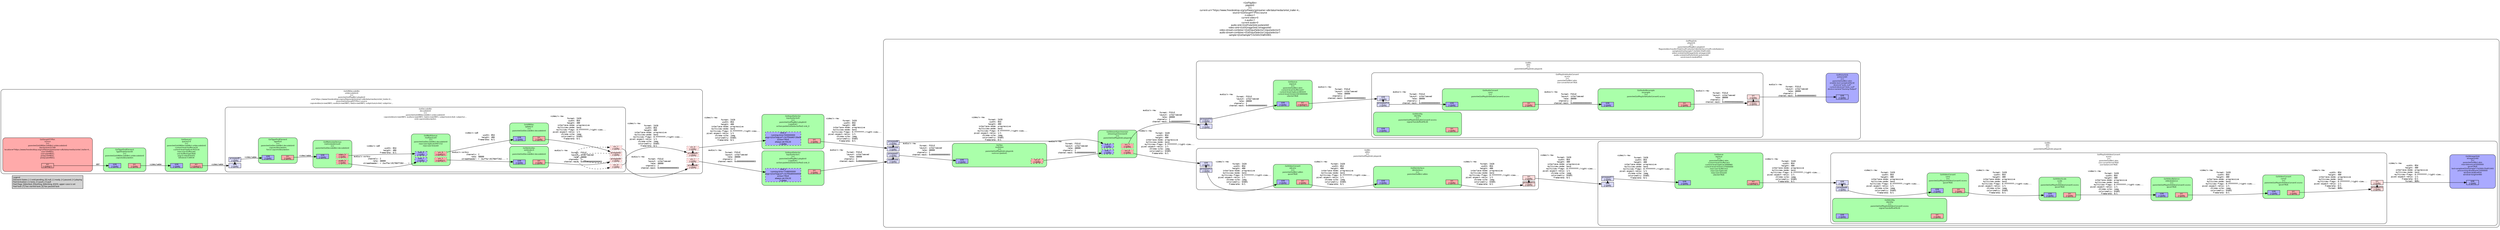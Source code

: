 digraph pipeline {
  rankdir=LR;
  fontname="sans";
  fontsize="10";
  labelloc=t;
  nodesep=.1;
  ranksep=.2;
  label="<GstPlayBin>\nplaybin0\n[>]\ncurrent-uri=\"https://www.freedesktop.org/software/gstreamer-sdk/data/media/sintel_trailer-4…\nsource=(GstSoupHTTPSrc) source\nn-video=1\ncurrent-video=0\nn-audio=1\ncurrent-audio=0\naudio-sink=(GstPulseSink) pulsesink0\nvideo-sink=(GstXImageSink) ximagesink0\nvideo-stream-combiner=(GstInputSelector) inputselector0\naudio-stream-combiner=(GstInputSelector) inputselector1\nsample=((GstSample*) 0x560c5fa85080)";
  node [style="filled,rounded", shape=box, fontsize="9", fontname="sans", margin="0.0,0.0"];
  edge [labelfontsize="6", fontsize="9", fontname="monospace"];
  
  legend [
    pos="0,0!",
    margin="0.05,0.05",
    style="filled",
    label="Legend\lElement-States: [~] void-pending, [0] null, [-] ready, [=] paused, [>] playing\lPad-Activation: [-] none, [>] push, [<] pull\lPad-Flags: [b]locked, [f]lushing, [b]locking, [E]OS; upper-case is set\lPad-Task: [T] has started task, [t] has paused task\l",
  ];
  subgraph cluster_inputselector1_0x7f56d81ee780 {
    fontname="Bitstream Vera Sans";
    fontsize="8";
    style="filled,rounded";
    color=black;
    label="GstInputSelector\ninputselector1\n[>]\nparent=(GstPlayBin) playbin0\nn-pads=1\nactive-pad=(GstSelectorPad) sink_0";
    subgraph cluster_inputselector1_0x7f56d81ee780_sink {
      label="";
      style="invis";
      inputselector1_0x7f56d81ee780_sink_0_0x7f56d0032380 [color=black, fillcolor="#aaaaff", label="sink_0\nrunning-time=1548000000\ntags=((GstTagList*) 0x7f56d0004450)\nactive=TRUE\nalways-ok=FALSE\n[>][bfb]", height="0.2", style="filled,dashed"];
    }

    subgraph cluster_inputselector1_0x7f56d81ee780_src {
      label="";
      style="invis";
      inputselector1_0x7f56d81ee780_src_0x7f56d81a7c60 [color=black, fillcolor="#ffaaaa", label="src\n[>][bfb]", height="0.2", style="filled,solid"];
    }

    inputselector1_0x7f56d81ee780_sink_0_0x7f56d0032380 -> inputselector1_0x7f56d81ee780_src_0x7f56d81a7c60 [style="invis"];
    fillcolor="#aaffaa";
  }

  inputselector1_0x7f56d81ee780_src_0x7f56d81a7c60 -> playsink_0x560c5fa94050_audio_sink_0x7f56ec3a1a10 [label="audio/x-raw\l              format: F32LE\l              layout: interleaved\l                rate: 48000\l            channels: 2\l        channel-mask: 0x0000000000000003\l"]
  subgraph cluster_inputselector0_0x7f56d81ee620 {
    fontname="Bitstream Vera Sans";
    fontsize="8";
    style="filled,rounded";
    color=black;
    label="GstInputSelector\ninputselector0\n[>]\nparent=(GstPlayBin) playbin0\nn-pads=1\nactive-pad=(GstSelectorPad) sink_0";
    subgraph cluster_inputselector0_0x7f56d81ee620_sink {
      label="";
      style="invis";
      inputselector0_0x7f56d81ee620_sink_0_0x7f56d0032080 [color=black, fillcolor="#aaaaff", label="sink_0\nrunning-time=500000000\ntags=((GstTagList*) 0x7f56d40128a0)\nactive=TRUE\nalways-ok=FALSE\n[>][bfb]", height="0.2", style="filled,dashed"];
    }

    subgraph cluster_inputselector0_0x7f56d81ee620_src {
      label="";
      style="invis";
      inputselector0_0x7f56d81ee620_src_0x7f56d81a7a10 [color=black, fillcolor="#ffaaaa", label="src\n[>][bfb]", height="0.2", style="filled,solid"];
    }

    inputselector0_0x7f56d81ee620_sink_0_0x7f56d0032080 -> inputselector0_0x7f56d81ee620_src_0x7f56d81a7a10 [style="invis"];
    fillcolor="#aaffaa";
  }

  inputselector0_0x7f56d81ee620_src_0x7f56d81a7a10 -> playsink_0x560c5fa94050_video_sink_0x7f56ec3a1c90 [label="video/x-raw\l              format: I420\l               width: 854\l              height: 480\l      interlace-mode: progressive\l      multiview-mode: mono\l     multiview-flags: 0:ffffffff:/right-view...\l  pixel-aspect-ratio: 1/1\l         chroma-site: jpeg\l         colorimetry: bt601\l           framerate: 0/1\l"]
  subgraph cluster_uridecodebin0_0x560c5fa9a0b0 {
    fontname="Bitstream Vera Sans";
    fontsize="8";
    style="filled,rounded";
    color=black;
    label="GstURIDecodeBin\nuridecodebin0\n[>]\nparent=(GstPlayBin) playbin0\nuri=\"https://www.freedesktop.org/software/gstreamer-sdk/data/media/sintel_trailer-4…\nsource=(GstSoupHTTPSrc) source\ncaps=video/x-raw(ANY); audio/x-raw(ANY); text/x-raw(ANY); subpicture/x-dvd; subpictur…";
    subgraph cluster_uridecodebin0_0x560c5fa9a0b0_src {
      label="";
      style="invis";
      _proxypad5_0x560c5fa9bd60 [color=black, fillcolor="#ffdddd", label="proxypad5\n[>][bfb]", height="0.2", style="filled,dotted"];
    _proxypad5_0x560c5fa9bd60 -> uridecodebin0_0x560c5fa9a0b0_src_0_0x7f56ec3a1510 [style=dashed, minlen=0]
      uridecodebin0_0x560c5fa9a0b0_src_0_0x7f56ec3a1510 [color=black, fillcolor="#ffdddd", label="src_0\n[>][bfb]", height="0.2", style="filled,dotted"];
      _proxypad6_0x7f56d002a0b0 [color=black, fillcolor="#ffdddd", label="proxypad6\n[>][bfb]", height="0.2", style="filled,dotted"];
    _proxypad6_0x7f56d002a0b0 -> uridecodebin0_0x560c5fa9a0b0_src_1_0x7f56ec3a1790 [style=dashed, minlen=0]
      uridecodebin0_0x560c5fa9a0b0_src_1_0x7f56ec3a1790 [color=black, fillcolor="#ffdddd", label="src_1\n[>][bfb]", height="0.2", style="filled,dotted"];
    }

    fillcolor="#ffffff";
    subgraph cluster_queue2_0_0x7f56ec3a4040 {
      fontname="Bitstream Vera Sans";
      fontsize="8";
      style="filled,rounded";
      color=black;
      label="GstQueue2\nqueue2-0\n[>]\nparent=(GstURIDecodeBin) uridecodebin0\ncurrent-level-buffers=24\ncurrent-level-bytes=393216\nmax-size-buffers=0\nuse-buffering=TRUE\navg-in-rate=50201\nbitrate=1538934";
      subgraph cluster_queue2_0_0x7f56ec3a4040_sink {
        label="";
        style="invis";
        queue2_0_0x7f56ec3a4040_sink_0x560c5fac0f70 [color=black, fillcolor="#aaaaff", label="sink\n[>][bfb]", height="0.2", style="filled,solid"];
      }

      subgraph cluster_queue2_0_0x7f56ec3a4040_src {
        label="";
        style="invis";
        queue2_0_0x7f56ec3a4040_src_0x560c5fac11c0 [color=black, fillcolor="#ffaaaa", label="src\n[>][bfb][T]", height="0.2", style="filled,solid"];
      }

      queue2_0_0x7f56ec3a4040_sink_0x560c5fac0f70 -> queue2_0_0x7f56ec3a4040_src_0x560c5fac11c0 [style="invis"];
      fillcolor="#aaffaa";
    }

    queue2_0_0x7f56ec3a4040_src_0x560c5fac11c0 -> decodebin0_0x7f56ec39a020_sink_0x7f56ec3a0110 [label="video/webm\l"]
    subgraph cluster_decodebin0_0x7f56ec39a020 {
      fontname="Bitstream Vera Sans";
      fontsize="8";
      style="filled,rounded";
      color=black;
      label="GstDecodeBin\ndecodebin0\n[>]\nparent=(GstURIDecodeBin) uridecodebin0\ncaps=video/x-raw(ANY); audio/x-raw(ANY); text/x-raw(ANY); subpicture/x-dvd; subpictur…\nsink-caps=video/webm";
      subgraph cluster_decodebin0_0x7f56ec39a020_sink {
        label="";
        style="invis";
        _proxypad0_0x560c5fa9aa60 [color=black, fillcolor="#ddddff", label="proxypad0\n[>][bfb]", height="0.2", style="filled,solid"];
      decodebin0_0x7f56ec39a020_sink_0x7f56ec3a0110 -> _proxypad0_0x560c5fa9aa60 [style=dashed, minlen=0]
        decodebin0_0x7f56ec39a020_sink_0x7f56ec3a0110 [color=black, fillcolor="#ddddff", label="sink\n[>][bfb]", height="0.2", style="filled,solid"];
      }

      subgraph cluster_decodebin0_0x7f56ec39a020_src {
        label="";
        style="invis";
        _proxypad2_0x560c5fa9b640 [color=black, fillcolor="#ffdddd", label="proxypad2\n[>][bfb]", height="0.2", style="filled,dotted"];
      _proxypad2_0x560c5fa9b640 -> decodebin0_0x7f56ec39a020_src_0_0x7f56d800e340 [style=dashed, minlen=0]
        decodebin0_0x7f56ec39a020_src_0_0x7f56d800e340 [color=black, fillcolor="#ffdddd", label="src_0\n[>][bfb]", height="0.2", style="filled,dotted"];
        _proxypad4_0x560c5fa9bb00 [color=black, fillcolor="#ffdddd", label="proxypad4\n[>][bfb]", height="0.2", style="filled,dotted"];
      _proxypad4_0x560c5fa9bb00 -> decodebin0_0x7f56ec39a020_src_1_0x7f56d800e5e0 [style=dashed, minlen=0]
        decodebin0_0x7f56ec39a020_src_1_0x7f56d800e5e0 [color=black, fillcolor="#ffdddd", label="src_1\n[>][bfb]", height="0.2", style="filled,dotted"];
      }

      decodebin0_0x7f56ec39a020_sink_0x7f56ec3a0110 -> decodebin0_0x7f56ec39a020_src_0_0x7f56d800e340 [style="invis"];
      fillcolor="#ffffff";
      subgraph cluster_vorbisdec0_0x7f56d82188f0 {
        fontname="Bitstream Vera Sans";
        fontsize="8";
        style="filled,rounded";
        color=black;
        label="GstVorbisDec\nvorbisdec0\n[>]\nparent=(GstDecodeBin) decodebin0";
        subgraph cluster_vorbisdec0_0x7f56d82188f0_sink {
          label="";
          style="invis";
          vorbisdec0_0x7f56d82188f0_sink_0x7f56d81a6790 [color=black, fillcolor="#aaaaff", label="sink\n[>][bfb]", height="0.2", style="filled,solid"];
        }

        subgraph cluster_vorbisdec0_0x7f56d82188f0_src {
          label="";
          style="invis";
          vorbisdec0_0x7f56d82188f0_src_0x7f56d81a70d0 [color=black, fillcolor="#ffaaaa", label="src\n[>][bfb]", height="0.2", style="filled,solid"];
        }

        vorbisdec0_0x7f56d82188f0_sink_0x7f56d81a6790 -> vorbisdec0_0x7f56d82188f0_src_0x7f56d81a70d0 [style="invis"];
        fillcolor="#aaffaa";
      }

      vorbisdec0_0x7f56d82188f0_src_0x7f56d81a70d0 -> _proxypad4_0x560c5fa9bb00 [label="audio/x-raw\l              format: F32LE\l              layout: interleaved\l                rate: 48000\l            channels: 2\l        channel-mask: 0x0000000000000003\l"]
      subgraph cluster_vp8dec0_0x7f56d81fe120 {
        fontname="Bitstream Vera Sans";
        fontsize="8";
        style="filled,rounded";
        color=black;
        label="GstVP8Dec\nvp8dec0\n[>]\nparent=(GstDecodeBin) decodebin0";
        subgraph cluster_vp8dec0_0x7f56d81fe120_sink {
          label="";
          style="invis";
          vp8dec0_0x7f56d81fe120_sink_0x7f56d81a62f0 [color=black, fillcolor="#aaaaff", label="sink\n[>][bfb]", height="0.2", style="filled,solid"];
        }

        subgraph cluster_vp8dec0_0x7f56d81fe120_src {
          label="";
          style="invis";
          vp8dec0_0x7f56d81fe120_src_0x7f56d81a60a0 [color=black, fillcolor="#ffaaaa", label="src\n[>][bfb]", height="0.2", style="filled,solid"];
        }

        vp8dec0_0x7f56d81fe120_sink_0x7f56d81a62f0 -> vp8dec0_0x7f56d81fe120_src_0x7f56d81a60a0 [style="invis"];
        fillcolor="#aaffaa";
      }

      vp8dec0_0x7f56d81fe120_src_0x7f56d81a60a0 -> _proxypad2_0x560c5fa9b640 [label="video/x-raw\l              format: I420\l               width: 854\l              height: 480\l      interlace-mode: progressive\l      multiview-mode: mono\l     multiview-flags: 0:ffffffff:/right-view...\l  pixel-aspect-ratio: 1/1\l         chroma-site: jpeg\l         colorimetry: bt601\l           framerate: 0/1\l"]
      subgraph cluster_multiqueue0_0x7f56d819e040 {
        fontname="Bitstream Vera Sans";
        fontsize="8";
        style="filled,rounded";
        color=black;
        label="GstMultiQueue\nmultiqueue0\n[>]\nparent=(GstDecodeBin) decodebin0\nmax-size-bytes=2097152\nmax-size-time=0";
        subgraph cluster_multiqueue0_0x7f56d819e040_sink {
          label="";
          style="invis";
          multiqueue0_0x7f56d819e040_sink_0_0x560c5fac18b0 [color=black, fillcolor="#aaaaff", label="sink_0\n[>][bfb]", height="0.2", style="filled,dashed"];
          multiqueue0_0x7f56d819e040_sink_1_0x560c5fac1d50 [color=black, fillcolor="#aaaaff", label="sink_1\n[>][bfb]", height="0.2", style="filled,dashed"];
        }

        subgraph cluster_multiqueue0_0x7f56d819e040_src {
          label="";
          style="invis";
          multiqueue0_0x7f56d819e040_src_0_0x560c5fac1b00 [color=black, fillcolor="#ffaaaa", label="src_0\n[>][bfb][T]", height="0.2", style="filled,dotted"];
          multiqueue0_0x7f56d819e040_src_1_0x7f56d81a6540 [color=black, fillcolor="#ffaaaa", label="src_1\n[>][bfb][T]", height="0.2", style="filled,dotted"];
        }

        multiqueue0_0x7f56d819e040_sink_0_0x560c5fac18b0 -> multiqueue0_0x7f56d819e040_src_0_0x560c5fac1b00 [style="invis"];
        fillcolor="#aaffaa";
      }

      multiqueue0_0x7f56d819e040_src_0_0x560c5fac1b00 -> vp8dec0_0x7f56d81fe120_sink_0x7f56d81a62f0 [label="video/x-vp8\l               width: 854\l              height: 480\l           framerate: 0/1\l"]
      multiqueue0_0x7f56d819e040_src_1_0x7f56d81a6540 -> vorbisdec0_0x7f56d82188f0_sink_0x7f56d81a6790 [label="audio/x-vorbis\l            channels: 2\l                rate: 48000\l        streamheader: < (buffer)01766f7262... >\l"]
      subgraph cluster_matroskademux0_0x7f56d8198000 {
        fontname="Bitstream Vera Sans";
        fontsize="8";
        style="filled,rounded";
        color=black;
        label="GstMatroskaDemux\nmatroskademux0\n[>]\nparent=(GstDecodeBin) decodebin0";
        subgraph cluster_matroskademux0_0x7f56d8198000_sink {
          label="";
          style="invis";
          matroskademux0_0x7f56d8198000_sink_0x560c5fac1410 [color=black, fillcolor="#aaaaff", label="sink\n[>][bfb]", height="0.2", style="filled,solid"];
        }

        subgraph cluster_matroskademux0_0x7f56d8198000_src {
          label="";
          style="invis";
          matroskademux0_0x7f56d8198000_video_0_0x560c5fac1660 [color=black, fillcolor="#ffaaaa", label="video_0\n[>][bfb]", height="0.2", style="filled,dotted"];
          matroskademux0_0x7f56d8198000_audio_0_0x7f56d81a6e80 [color=black, fillcolor="#ffaaaa", label="audio_0\n[>][bfb]", height="0.2", style="filled,dotted"];
        }

        matroskademux0_0x7f56d8198000_sink_0x560c5fac1410 -> matroskademux0_0x7f56d8198000_video_0_0x560c5fac1660 [style="invis"];
        fillcolor="#aaffaa";
      }

      matroskademux0_0x7f56d8198000_video_0_0x560c5fac1660 -> multiqueue0_0x7f56d819e040_sink_0_0x560c5fac18b0 [label="video/x-vp8\l               width: 854\l              height: 480\l           framerate: 0/1\l"]
      matroskademux0_0x7f56d8198000_audio_0_0x7f56d81a6e80 -> multiqueue0_0x7f56d819e040_sink_1_0x560c5fac1d50 [label="audio/x-vorbis\l            channels: 2\l                rate: 48000\l        streamheader: < (buffer)01766f7262... >\l"]
      subgraph cluster_typefind_0x560c5fac67d0 {
        fontname="Bitstream Vera Sans";
        fontsize="8";
        style="filled,rounded";
        color=black;
        label="GstTypeFindElement\ntypefind\n[>]\nparent=(GstDecodeBin) decodebin0\ncaps=video/webm\nforce-caps=video/webm";
        subgraph cluster_typefind_0x560c5fac67d0_sink {
          label="";
          style="invis";
          typefind_0x560c5fac67d0_sink_0x560c5fac0ad0 [color=black, fillcolor="#aaaaff", label="sink\n[>][bfb]", height="0.2", style="filled,solid"];
        }

        subgraph cluster_typefind_0x560c5fac67d0_src {
          label="";
          style="invis";
          typefind_0x560c5fac67d0_src_0x560c5fac0d20 [color=black, fillcolor="#ffaaaa", label="src\n[>][bfb]", height="0.2", style="filled,solid"];
        }

        typefind_0x560c5fac67d0_sink_0x560c5fac0ad0 -> typefind_0x560c5fac67d0_src_0x560c5fac0d20 [style="invis"];
        fillcolor="#aaffaa";
      }

      _proxypad0_0x560c5fa9aa60 -> typefind_0x560c5fac67d0_sink_0x560c5fac0ad0 [label="video/webm\l"]
      typefind_0x560c5fac67d0_src_0x560c5fac0d20 -> matroskademux0_0x7f56d8198000_sink_0x560c5fac1410 [label="video/webm\l"]
    }

    decodebin0_0x7f56ec39a020_src_0_0x7f56d800e340 -> _proxypad5_0x560c5fa9bd60 [label="video/x-raw\l              format: I420\l               width: 854\l              height: 480\l      interlace-mode: progressive\l      multiview-mode: mono\l     multiview-flags: 0:ffffffff:/right-view...\l  pixel-aspect-ratio: 1/1\l         chroma-site: jpeg\l         colorimetry: bt601\l           framerate: 0/1\l"]
    decodebin0_0x7f56ec39a020_src_1_0x7f56d800e5e0 -> _proxypad6_0x7f56d002a0b0 [label="audio/x-raw\l              format: F32LE\l              layout: interleaved\l                rate: 48000\l            channels: 2\l        channel-mask: 0x0000000000000003\l"]
    subgraph cluster_typefindelement0_0x560c5fac6050 {
      fontname="Bitstream Vera Sans";
      fontsize="8";
      style="filled,rounded";
      color=black;
      label="GstTypeFindElement\ntypefindelement0\n[>]\nparent=(GstURIDecodeBin) uridecodebin0\ncaps=video/webm";
      subgraph cluster_typefindelement0_0x560c5fac6050_sink {
        label="";
        style="invis";
        typefindelement0_0x560c5fac6050_sink_0x560c5fac03e0 [color=black, fillcolor="#aaaaff", label="sink\n[>][bfb]", height="0.2", style="filled,solid"];
      }

      subgraph cluster_typefindelement0_0x560c5fac6050_src {
        label="";
        style="invis";
        typefindelement0_0x560c5fac6050_src_0x560c5fac0630 [color=black, fillcolor="#ffaaaa", label="src\n[>][bfb]", height="0.2", style="filled,solid"];
      }

      typefindelement0_0x560c5fac6050_sink_0x560c5fac03e0 -> typefindelement0_0x560c5fac6050_src_0x560c5fac0630 [style="invis"];
      fillcolor="#aaffaa";
    }

    typefindelement0_0x560c5fac6050_src_0x560c5fac0630 -> queue2_0_0x7f56ec3a4040_sink_0x560c5fac0f70 [label="video/webm\l"]
    subgraph cluster_source_0x560c5fabf4e0 {
      fontname="Bitstream Vera Sans";
      fontsize="8";
      style="filled,rounded";
      color=black;
      label="GstSoupHTTPSrc\nsource\n[>]\nparent=(GstURIDecodeBin) uridecodebin0\nblocksize=32768\nlocation=\"https://www.freedesktop.org/software/gstreamer-sdk/data/media/sintel_trailer-4…\nuser-id=NULL\nuser-pw=NULL\nproxy-id=NULL\nproxy-pw=NULL";
      subgraph cluster_source_0x560c5fabf4e0_src {
        label="";
        style="invis";
        source_0x560c5fabf4e0_src_0x560c5fac0190 [color=black, fillcolor="#ffaaaa", label="src\n[>][bfb][T]", height="0.2", style="filled,solid"];
      }

      fillcolor="#ffaaaa";
    }

    source_0x560c5fabf4e0_src_0x560c5fac0190 -> typefindelement0_0x560c5fac6050_sink_0x560c5fac03e0 [label="ANY"]
  }

  uridecodebin0_0x560c5fa9a0b0_src_0_0x7f56ec3a1510 -> inputselector0_0x7f56d81ee620_sink_0_0x7f56d0032080 [label="video/x-raw\l              format: I420\l               width: 854\l              height: 480\l      interlace-mode: progressive\l      multiview-mode: mono\l     multiview-flags: 0:ffffffff:/right-view...\l  pixel-aspect-ratio: 1/1\l         chroma-site: jpeg\l         colorimetry: bt601\l           framerate: 0/1\l"]
  uridecodebin0_0x560c5fa9a0b0_src_1_0x7f56ec3a1790 -> inputselector1_0x7f56d81ee780_sink_0_0x7f56d0032380 [label="audio/x-raw\l              format: F32LE\l              layout: interleaved\l                rate: 48000\l            channels: 2\l        channel-mask: 0x0000000000000003\l"]
  subgraph cluster_playsink_0x560c5fa94050 {
    fontname="Bitstream Vera Sans";
    fontsize="8";
    style="filled,rounded";
    color=black;
    label="GstPlaySink\nplaysink\n[>]\nparent=(GstPlayBin) playbin0\nflags=video+audio+text+soft-volume+deinterlace+soft-colorbalance\nsample=((GstSample*) 0x560c5fa85160)\nvideo-sink=(GstXImageSink) ximagesink0\naudio-sink=(GstPulseSink) pulsesink0\nsend-event-mode=first";
    subgraph cluster_playsink_0x560c5fa94050_sink {
      label="";
      style="invis";
      _proxypad7_0x7f56d002a310 [color=black, fillcolor="#ddddff", label="proxypad7\n[>][bfb]", height="0.2", style="filled,solid"];
    playsink_0x560c5fa94050_audio_sink_0x7f56ec3a1a10 -> _proxypad7_0x7f56d002a310 [style=dashed, minlen=0]
      playsink_0x560c5fa94050_audio_sink_0x7f56ec3a1a10 [color=black, fillcolor="#ddddff", label="audio_sink\n[>][bfb]", height="0.2", style="filled,solid"];
      _proxypad8_0x7f56d002a570 [color=black, fillcolor="#ddddff", label="proxypad8\n[>][bfb]", height="0.2", style="filled,solid"];
    playsink_0x560c5fa94050_video_sink_0x7f56ec3a1c90 -> _proxypad8_0x7f56d002a570 [style=dashed, minlen=0]
      playsink_0x560c5fa94050_video_sink_0x7f56ec3a1c90 [color=black, fillcolor="#ddddff", label="video_sink\n[>][bfb]", height="0.2", style="filled,solid"];
    }

    fillcolor="#ffffff";
    subgraph cluster_abin_0x7f56d40183f0 {
      fontname="Bitstream Vera Sans";
      fontsize="8";
      style="filled,rounded";
      color=black;
      label="GstBin\nabin\n[>]\nparent=(GstPlaySink) playsink";
      subgraph cluster_abin_0x7f56d40183f0_sink {
        label="";
        style="invis";
        _proxypad16_0x7f56d002bd30 [color=black, fillcolor="#ddddff", label="proxypad16\n[>][bfb]", height="0.2", style="filled,solid"];
      abin_0x7f56d40183f0_sink_0x7f56d401f260 -> _proxypad16_0x7f56d002bd30 [style=dashed, minlen=0]
        abin_0x7f56d40183f0_sink_0x7f56d401f260 [color=black, fillcolor="#ddddff", label="sink\n[>][bfb]", height="0.2", style="filled,solid"];
      }

      fillcolor="#ffffff";
      subgraph cluster_aconv_0x7f56d81d0bb0 {
        fontname="Bitstream Vera Sans";
        fontsize="8";
        style="filled,rounded";
        color=black;
        label="GstPlaySinkAudioConvert\naconv\n[>]\nparent=(GstBin) abin\nuse-converters=TRUE";
        subgraph cluster_aconv_0x7f56d81d0bb0_sink {
          label="";
          style="invis";
          _proxypad14_0x7f56d002b870 [color=black, fillcolor="#ddddff", label="proxypad14\n[>][bfb]", height="0.2", style="filled,solid"];
        aconv_0x7f56d81d0bb0_sink_0x7f56d401ed60 -> _proxypad14_0x7f56d002b870 [style=dashed, minlen=0]
          aconv_0x7f56d81d0bb0_sink_0x7f56d401ed60 [color=black, fillcolor="#ddddff", label="sink\n[>][bfb]", height="0.2", style="filled,solid"];
        }

        subgraph cluster_aconv_0x7f56d81d0bb0_src {
          label="";
          style="invis";
          _proxypad15_0x7f56d002bad0 [color=black, fillcolor="#ffdddd", label="proxypad15\n[>][bfb]", height="0.2", style="filled,solid"];
        _proxypad15_0x7f56d002bad0 -> aconv_0x7f56d81d0bb0_src_0x7f56d401efe0 [style=dashed, minlen=0]
          aconv_0x7f56d81d0bb0_src_0x7f56d401efe0 [color=black, fillcolor="#ffdddd", label="src\n[>][bfb]", height="0.2", style="filled,solid"];
        }

        aconv_0x7f56d81d0bb0_sink_0x7f56d401ed60 -> aconv_0x7f56d81d0bb0_src_0x7f56d401efe0 [style="invis"];
        fillcolor="#ffffff";
        subgraph cluster_resample_0x7f56d408d4b0 {
          fontname="Bitstream Vera Sans";
          fontsize="8";
          style="filled,rounded";
          color=black;
          label="GstAudioResample\nresample\n[>]\nparent=(GstPlaySinkAudioConvert) aconv";
          subgraph cluster_resample_0x7f56d408d4b0_sink {
            label="";
            style="invis";
            resample_0x7f56d408d4b0_sink_0x7f56d408e1e0 [color=black, fillcolor="#aaaaff", label="sink\n[>][bfb]", height="0.2", style="filled,solid"];
          }

          subgraph cluster_resample_0x7f56d408d4b0_src {
            label="";
            style="invis";
            resample_0x7f56d408d4b0_src_0x7f56d408e430 [color=black, fillcolor="#ffaaaa", label="src\n[>][bfb]", height="0.2", style="filled,solid"];
          }

          resample_0x7f56d408d4b0_sink_0x7f56d408e1e0 -> resample_0x7f56d408d4b0_src_0x7f56d408e430 [style="invis"];
          fillcolor="#aaffaa";
        }

        resample_0x7f56d408d4b0_src_0x7f56d408e430 -> _proxypad15_0x7f56d002bad0 [label="audio/x-raw\l              format: F32LE\l              layout: interleaved\l                rate: 48000\l            channels: 2\l        channel-mask: 0x0000000000000003\l"]
        subgraph cluster_conv_0x7f56d408a8e0 {
          fontname="Bitstream Vera Sans";
          fontsize="8";
          style="filled,rounded";
          color=black;
          label="GstAudioConvert\nconv\n[>]\nparent=(GstPlaySinkAudioConvert) aconv";
          subgraph cluster_conv_0x7f56d408a8e0_sink {
            label="";
            style="invis";
            conv_0x7f56d408a8e0_sink_0x7f56d4059b20 [color=black, fillcolor="#aaaaff", label="sink\n[>][bfb]", height="0.2", style="filled,solid"];
          }

          subgraph cluster_conv_0x7f56d408a8e0_src {
            label="";
            style="invis";
            conv_0x7f56d408a8e0_src_0x7f56d4059d70 [color=black, fillcolor="#ffaaaa", label="src\n[>][bfb]", height="0.2", style="filled,solid"];
          }

          conv_0x7f56d408a8e0_sink_0x7f56d4059b20 -> conv_0x7f56d408a8e0_src_0x7f56d4059d70 [style="invis"];
          fillcolor="#aaffaa";
        }

        _proxypad14_0x7f56d002b870 -> conv_0x7f56d408a8e0_sink_0x7f56d4059b20 [label="audio/x-raw\l              format: F32LE\l              layout: interleaved\l                rate: 48000\l            channels: 2\l        channel-mask: 0x0000000000000003\l"]
        conv_0x7f56d408a8e0_src_0x7f56d4059d70 -> resample_0x7f56d408d4b0_sink_0x7f56d408e1e0 [label="audio/x-raw\l              format: F32LE\l              layout: interleaved\l                rate: 48000\l            channels: 2\l        channel-mask: 0x0000000000000003\l"]
        subgraph cluster_identity_0x7f56d4020520 {
          fontname="Bitstream Vera Sans";
          fontsize="8";
          style="filled,rounded";
          color=black;
          label="GstIdentity\nidentity\n[>]\nparent=(GstPlaySinkAudioConvert) aconv\nsignal-handoffs=FALSE";
          subgraph cluster_identity_0x7f56d4020520_sink {
            label="";
            style="invis";
            identity_0x7f56d4020520_sink_0x7f56d40591e0 [color=black, fillcolor="#aaaaff", label="sink\n[>][bfb]", height="0.2", style="filled,solid"];
          }

          subgraph cluster_identity_0x7f56d4020520_src {
            label="";
            style="invis";
            identity_0x7f56d4020520_src_0x7f56d4059430 [color=black, fillcolor="#ffaaaa", label="src\n[>][bfb]", height="0.2", style="filled,solid"];
          }

          identity_0x7f56d4020520_sink_0x7f56d40591e0 -> identity_0x7f56d4020520_src_0x7f56d4059430 [style="invis"];
          fillcolor="#aaffaa";
        }

      }

      aconv_0x7f56d81d0bb0_src_0x7f56d401efe0 -> pulsesink0_0x7f56d820d490_sink_0x7f56d81a69e0 [label="audio/x-raw\l              format: F32LE\l              layout: interleaved\l                rate: 48000\l            channels: 2\l        channel-mask: 0x0000000000000003\l"]
      subgraph cluster_aqueue_0x7f56d0032f40 {
        fontname="Bitstream Vera Sans";
        fontsize="8";
        style="filled,rounded";
        color=black;
        label="GstQueue\naqueue\n[>]\nparent=(GstBin) abin\ncurrent-level-buffers=47\ncurrent-level-bytes=385024\ncurrent-level-time=1003000000\nsilent=TRUE";
        subgraph cluster_aqueue_0x7f56d0032f40_sink {
          label="";
          style="invis";
          aqueue_0x7f56d0032f40_sink_0x7f56d4058d40 [color=black, fillcolor="#aaaaff", label="sink\n[>][bfb]", height="0.2", style="filled,solid"];
        }

        subgraph cluster_aqueue_0x7f56d0032f40_src {
          label="";
          style="invis";
          aqueue_0x7f56d0032f40_src_0x7f56d4058f90 [color=black, fillcolor="#ffaaaa", label="src\n[>][bfb][T]", height="0.2", style="filled,solid"];
        }

        aqueue_0x7f56d0032f40_sink_0x7f56d4058d40 -> aqueue_0x7f56d0032f40_src_0x7f56d4058f90 [style="invis"];
        fillcolor="#aaffaa";
      }

      _proxypad16_0x7f56d002bd30 -> aqueue_0x7f56d0032f40_sink_0x7f56d4058d40 [label="audio/x-raw\l              format: F32LE\l              layout: interleaved\l                rate: 48000\l            channels: 2\l        channel-mask: 0x0000000000000003\l"]
      aqueue_0x7f56d0032f40_src_0x7f56d4058f90 -> aconv_0x7f56d81d0bb0_sink_0x7f56d401ed60 [label="audio/x-raw\l              format: F32LE\l              layout: interleaved\l                rate: 48000\l            channels: 2\l        channel-mask: 0x0000000000000003\l"]
      subgraph cluster_pulsesink0_0x7f56d820d490 {
        fontname="Bitstream Vera Sans";
        fontsize="8";
        style="filled,rounded";
        color=black;
        label="GstPulseSink\npulsesink0\n[>]\nparent=(GstBin) abin\nenable-last-sample=FALSE\ndevice=\"auto_null\"\ncurrent-device=\"auto_null\"\ndevice-name=\"Dummy Output\"";
        subgraph cluster_pulsesink0_0x7f56d820d490_sink {
          label="";
          style="invis";
          pulsesink0_0x7f56d820d490_sink_0x7f56d81a69e0 [color=black, fillcolor="#aaaaff", label="sink\n[>][bfb]", height="0.2", style="filled,solid"];
        }

        fillcolor="#aaaaff";
      }

    }

    subgraph cluster_vbin_0x7f56d40180b0 {
      fontname="Bitstream Vera Sans";
      fontsize="8";
      style="filled,rounded";
      color=black;
      label="GstBin\nvbin\n[>]\nparent=(GstPlaySink) playsink";
      subgraph cluster_vbin_0x7f56d40180b0_sink {
        label="";
        style="invis";
        _proxypad11_0x7f56d002ac90 [color=black, fillcolor="#ddddff", label="proxypad11\n[>][bfb]", height="0.2", style="filled,solid"];
      vbin_0x7f56d40180b0_sink_0x7f56d401e5e0 -> _proxypad11_0x7f56d002ac90 [style=dashed, minlen=0]
        vbin_0x7f56d40180b0_sink_0x7f56d401e5e0 [color=black, fillcolor="#ddddff", label="sink\n[>][bfb]", height="0.2", style="filled,solid"];
      }

      fillcolor="#ffffff";
      subgraph cluster_vconv_0x7f56d81d09b0 {
        fontname="Bitstream Vera Sans";
        fontsize="8";
        style="filled,rounded";
        color=black;
        label="GstPlaySinkVideoConvert\nvconv\n[>]\nparent=(GstBin) vbin\nuse-converters=TRUE\nuse-balance=TRUE";
        subgraph cluster_vconv_0x7f56d81d09b0_sink {
          label="";
          style="invis";
          _proxypad9_0x7f56d002a7d0 [color=black, fillcolor="#ddddff", label="proxypad9\n[>][bfb]", height="0.2", style="filled,solid"];
        vconv_0x7f56d81d09b0_sink_0x7f56d401e0e0 -> _proxypad9_0x7f56d002a7d0 [style=dashed, minlen=0]
          vconv_0x7f56d81d09b0_sink_0x7f56d401e0e0 [color=black, fillcolor="#ddddff", label="sink\n[>][bfb]", height="0.2", style="filled,solid"];
        }

        subgraph cluster_vconv_0x7f56d81d09b0_src {
          label="";
          style="invis";
          _proxypad10_0x7f56d002aa30 [color=black, fillcolor="#ffdddd", label="proxypad10\n[>][bfb]", height="0.2", style="filled,solid"];
        _proxypad10_0x7f56d002aa30 -> vconv_0x7f56d81d09b0_src_0x7f56d401e360 [style=dashed, minlen=0]
          vconv_0x7f56d81d09b0_src_0x7f56d401e360 [color=black, fillcolor="#ffdddd", label="src\n[>][bfb]", height="0.2", style="filled,solid"];
        }

        vconv_0x7f56d81d09b0_sink_0x7f56d401e0e0 -> vconv_0x7f56d81d09b0_src_0x7f56d401e360 [style="invis"];
        fillcolor="#ffffff";
        subgraph cluster_conv2_0x7f56d405d2a0 {
          fontname="Bitstream Vera Sans";
          fontsize="8";
          style="filled,rounded";
          color=black;
          label="GstVideoConvert\nconv2\n[>]\nparent=(GstPlaySinkVideoConvert) vconv\nqos=TRUE";
          subgraph cluster_conv2_0x7f56d405d2a0_sink {
            label="";
            style="invis";
            conv2_0x7f56d405d2a0_sink_0x7f56d002f530 [color=black, fillcolor="#aaaaff", label="sink\n[>][bfb]", height="0.2", style="filled,solid"];
          }

          subgraph cluster_conv2_0x7f56d405d2a0_src {
            label="";
            style="invis";
            conv2_0x7f56d405d2a0_src_0x7f56d002f2e0 [color=black, fillcolor="#ffaaaa", label="src\n[>][bfb]", height="0.2", style="filled,solid"];
          }

          conv2_0x7f56d405d2a0_sink_0x7f56d002f530 -> conv2_0x7f56d405d2a0_src_0x7f56d002f2e0 [style="invis"];
          fillcolor="#aaffaa";
        }

        conv2_0x7f56d405d2a0_src_0x7f56d002f2e0 -> _proxypad10_0x7f56d002aa30 [label="video/x-raw\l               width: 854\l              height: 480\l      interlace-mode: progressive\l      multiview-mode: mono\l     multiview-flags: 0:ffffffff:/right-view...\l  pixel-aspect-ratio: 1/1\l           framerate: 0/1\l              format: BGRx\l"]
        subgraph cluster_videobalance_0x7f56d4026350 {
          fontname="Bitstream Vera Sans";
          fontsize="8";
          style="filled,rounded";
          color=black;
          label="GstVideoBalance\nvideobalance\n[>]\nparent=(GstPlaySinkVideoConvert) vconv\nqos=TRUE";
          subgraph cluster_videobalance_0x7f56d4026350_sink {
            label="";
            style="invis";
            videobalance_0x7f56d4026350_sink_0x7f56d002ee40 [color=black, fillcolor="#aaaaff", label="sink\n[>][bfb]", height="0.2", style="filled,solid"];
          }

          subgraph cluster_videobalance_0x7f56d4026350_src {
            label="";
            style="invis";
            videobalance_0x7f56d4026350_src_0x7f56d002f090 [color=black, fillcolor="#ffaaaa", label="src\n[>][bfb]", height="0.2", style="filled,solid"];
          }

          videobalance_0x7f56d4026350_sink_0x7f56d002ee40 -> videobalance_0x7f56d4026350_src_0x7f56d002f090 [style="invis"];
          fillcolor="#aaffaa";
        }

        videobalance_0x7f56d4026350_src_0x7f56d002f090 -> conv2_0x7f56d405d2a0_sink_0x7f56d002f530 [label="video/x-raw\l              format: I420\l               width: 854\l              height: 480\l      interlace-mode: progressive\l      multiview-mode: mono\l     multiview-flags: 0:ffffffff:/right-view...\l  pixel-aspect-ratio: 1/1\l         chroma-site: jpeg\l         colorimetry: bt601\l           framerate: 0/1\l"]
        subgraph cluster_scale_0x7f56d40542b0 {
          fontname="Bitstream Vera Sans";
          fontsize="8";
          style="filled,rounded";
          color=black;
          label="GstVideoScale\nscale\n[>]\nparent=(GstPlaySinkVideoConvert) vconv\nqos=TRUE";
          subgraph cluster_scale_0x7f56d40542b0_sink {
            label="";
            style="invis";
            scale_0x7f56d40542b0_sink_0x7f56d002f9d0 [color=black, fillcolor="#aaaaff", label="sink\n[>][bfb]", height="0.2", style="filled,solid"];
          }

          subgraph cluster_scale_0x7f56d40542b0_src {
            label="";
            style="invis";
            scale_0x7f56d40542b0_src_0x7f56d002f780 [color=black, fillcolor="#ffaaaa", label="src\n[>][bfb]", height="0.2", style="filled,solid"];
          }

          scale_0x7f56d40542b0_sink_0x7f56d002f9d0 -> scale_0x7f56d40542b0_src_0x7f56d002f780 [style="invis"];
          fillcolor="#aaffaa";
        }

        scale_0x7f56d40542b0_src_0x7f56d002f780 -> videobalance_0x7f56d4026350_sink_0x7f56d002ee40 [label="video/x-raw\l              format: I420\l               width: 854\l              height: 480\l      interlace-mode: progressive\l      multiview-mode: mono\l     multiview-flags: 0:ffffffff:/right-view...\l  pixel-aspect-ratio: 1/1\l         chroma-site: jpeg\l         colorimetry: bt601\l           framerate: 0/1\l"]
        subgraph cluster_conv_0x7f56d4050b60 {
          fontname="Bitstream Vera Sans";
          fontsize="8";
          style="filled,rounded";
          color=black;
          label="GstVideoConvert\nconv\n[>]\nparent=(GstPlaySinkVideoConvert) vconv\nqos=TRUE";
          subgraph cluster_conv_0x7f56d4050b60_sink {
            label="";
            style="invis";
            conv_0x7f56d4050b60_sink_0x7f56d002fc20 [color=black, fillcolor="#aaaaff", label="sink\n[>][bfb]", height="0.2", style="filled,solid"];
          }

          subgraph cluster_conv_0x7f56d4050b60_src {
            label="";
            style="invis";
            conv_0x7f56d4050b60_src_0x7f56d40581b0 [color=black, fillcolor="#ffaaaa", label="src\n[>][bfb]", height="0.2", style="filled,solid"];
          }

          conv_0x7f56d4050b60_sink_0x7f56d002fc20 -> conv_0x7f56d4050b60_src_0x7f56d40581b0 [style="invis"];
          fillcolor="#aaffaa";
        }

        _proxypad9_0x7f56d002a7d0 -> conv_0x7f56d4050b60_sink_0x7f56d002fc20 [label="video/x-raw\l              format: I420\l               width: 854\l              height: 480\l      interlace-mode: progressive\l      multiview-mode: mono\l     multiview-flags: 0:ffffffff:/right-view...\l  pixel-aspect-ratio: 1/1\l         chroma-site: jpeg\l         colorimetry: bt601\l           framerate: 0/1\l"]
        conv_0x7f56d4050b60_src_0x7f56d40581b0 -> scale_0x7f56d40542b0_sink_0x7f56d002f9d0 [label="video/x-raw\l              format: I420\l               width: 854\l              height: 480\l      interlace-mode: progressive\l      multiview-mode: mono\l     multiview-flags: 0:ffffffff:/right-view...\l  pixel-aspect-ratio: 1/1\l         chroma-site: jpeg\l         colorimetry: bt601\l           framerate: 0/1\l"]
        subgraph cluster_identity_0x7f56d4020160 {
          fontname="Bitstream Vera Sans";
          fontsize="8";
          style="filled,rounded";
          color=black;
          label="GstIdentity\nidentity\n[>]\nparent=(GstPlaySinkVideoConvert) vconv\nsignal-handoffs=FALSE";
          subgraph cluster_identity_0x7f56d4020160_sink {
            label="";
            style="invis";
            identity_0x7f56d4020160_sink_0x7f56d002e9a0 [color=black, fillcolor="#aaaaff", label="sink\n[>][bfb]", height="0.2", style="filled,solid"];
          }

          subgraph cluster_identity_0x7f56d4020160_src {
            label="";
            style="invis";
            identity_0x7f56d4020160_src_0x7f56d002ebf0 [color=black, fillcolor="#ffaaaa", label="src\n[>][bfb]", height="0.2", style="filled,solid"];
          }

          identity_0x7f56d4020160_sink_0x7f56d002e9a0 -> identity_0x7f56d4020160_src_0x7f56d002ebf0 [style="invis"];
          fillcolor="#aaffaa";
        }

      }

      vconv_0x7f56d81d09b0_src_0x7f56d401e360 -> ximagesink0_0x7f56d81e12e0_sink_0x7f56d81a6c30 [label="video/x-raw\l               width: 854\l              height: 480\l      interlace-mode: progressive\l      multiview-mode: mono\l     multiview-flags: 0:ffffffff:/right-view...\l  pixel-aspect-ratio: 1/1\l           framerate: 0/1\l              format: BGRx\l"]
      subgraph cluster_vqueue_0x7f56d0032c40 {
        fontname="Bitstream Vera Sans";
        fontsize="8";
        style="filled,rounded";
        color=black;
        label="GstQueue\nvqueue\n[>]\nparent=(GstBin) vbin\ncurrent-level-buffers=3\ncurrent-level-bytes=1848960\ncurrent-level-time=125000000\nmax-size-buffers=3\nmax-size-bytes=0\nmax-size-time=0\nsilent=TRUE";
        subgraph cluster_vqueue_0x7f56d0032c40_sink {
          label="";
          style="invis";
          vqueue_0x7f56d0032c40_sink_0x7f56d002e500 [color=black, fillcolor="#aaaaff", label="sink\n[>][bfb]", height="0.2", style="filled,solid"];
        }

        subgraph cluster_vqueue_0x7f56d0032c40_src {
          label="";
          style="invis";
          vqueue_0x7f56d0032c40_src_0x7f56d002e750 [color=black, fillcolor="#ffaaaa", label="src\n[>][bfb][T]", height="0.2", style="filled,solid"];
        }

        vqueue_0x7f56d0032c40_sink_0x7f56d002e500 -> vqueue_0x7f56d0032c40_src_0x7f56d002e750 [style="invis"];
        fillcolor="#aaffaa";
      }

      _proxypad11_0x7f56d002ac90 -> vqueue_0x7f56d0032c40_sink_0x7f56d002e500 [label="video/x-raw\l              format: I420\l               width: 854\l              height: 480\l      interlace-mode: progressive\l      multiview-mode: mono\l     multiview-flags: 0:ffffffff:/right-view...\l  pixel-aspect-ratio: 1/1\l         chroma-site: jpeg\l         colorimetry: bt601\l           framerate: 0/1\l"]
      vqueue_0x7f56d0032c40_src_0x7f56d002e750 -> vconv_0x7f56d81d09b0_sink_0x7f56d401e0e0 [label="video/x-raw\l              format: I420\l               width: 854\l              height: 480\l      interlace-mode: progressive\l      multiview-mode: mono\l     multiview-flags: 0:ffffffff:/right-view...\l  pixel-aspect-ratio: 1/1\l         chroma-site: jpeg\l         colorimetry: bt601\l           framerate: 0/1\l"]
      subgraph cluster_ximagesink0_0x7f56d81e12e0 {
        fontname="Bitstream Vera Sans";
        fontsize="8";
        style="filled,rounded";
        color=black;
        label="GstXImageSink\nximagesink0\n[>]\nparent=(GstBin) vbin\nmax-lateness=5000000\nqos=TRUE\nlast-sample=((GstSample*) 0x560c5fa85160)\nprocessing-deadline=15000000\nwindow-width=854\nwindow-height=480";
        subgraph cluster_ximagesink0_0x7f56d81e12e0_sink {
          label="";
          style="invis";
          ximagesink0_0x7f56d81e12e0_sink_0x7f56d81a6c30 [color=black, fillcolor="#aaaaff", label="sink\n[>][bfb]", height="0.2", style="filled,solid"];
        }

        fillcolor="#aaaaff";
      }

    }

    subgraph cluster_vdbin_0x7f56d4018250 {
      fontname="Bitstream Vera Sans";
      fontsize="8";
      style="filled,rounded";
      color=black;
      label="GstBin\nvdbin\n[>]\nparent=(GstPlaySink) playsink";
      subgraph cluster_vdbin_0x7f56d4018250_sink {
        label="";
        style="invis";
        _proxypad12_0x7f56d002b3b0 [color=black, fillcolor="#ddddff", label="proxypad12\n[>][bfb]", height="0.2", style="filled,solid"];
      vdbin_0x7f56d4018250_sink_0x7f56d401e860 -> _proxypad12_0x7f56d002b3b0 [style=dashed, minlen=0]
        vdbin_0x7f56d4018250_sink_0x7f56d401e860 [color=black, fillcolor="#ddddff", label="sink\n[>][bfb]", height="0.2", style="filled,solid"];
      }

      subgraph cluster_vdbin_0x7f56d4018250_src {
        label="";
        style="invis";
        _proxypad13_0x7f56d002b610 [color=black, fillcolor="#ffdddd", label="proxypad13\n[>][bfb]", height="0.2", style="filled,solid"];
      _proxypad13_0x7f56d002b610 -> vdbin_0x7f56d4018250_src_0x7f56d401eae0 [style=dashed, minlen=0]
        vdbin_0x7f56d4018250_src_0x7f56d401eae0 [color=black, fillcolor="#ffdddd", label="src\n[>][bfb]", height="0.2", style="filled,solid"];
      }

      vdbin_0x7f56d4018250_sink_0x7f56d401e860 -> vdbin_0x7f56d4018250_src_0x7f56d401eae0 [style="invis"];
      fillcolor="#ffffff";
      subgraph cluster_deinterlace_0x7f56d4078720 {
        fontname="Bitstream Vera Sans";
        fontsize="8";
        style="filled,rounded";
        color=black;
        label="GstDeinterlace\ndeinterlace\n[>]\nparent=(GstBin) vdbin";
        subgraph cluster_deinterlace_0x7f56d4078720_sink {
          label="";
          style="invis";
          deinterlace_0x7f56d4078720_sink_0x7f56d40588a0 [color=black, fillcolor="#aaaaff", label="sink\n[>][bfb]", height="0.2", style="filled,solid"];
        }

        subgraph cluster_deinterlace_0x7f56d4078720_src {
          label="";
          style="invis";
          deinterlace_0x7f56d4078720_src_0x7f56d4058af0 [color=black, fillcolor="#ffaaaa", label="src\n[>][bfb]", height="0.2", style="filled,solid"];
        }

        deinterlace_0x7f56d4078720_sink_0x7f56d40588a0 -> deinterlace_0x7f56d4078720_src_0x7f56d4058af0 [style="invis"];
        fillcolor="#aaffaa";
      }

      deinterlace_0x7f56d4078720_src_0x7f56d4058af0 -> _proxypad13_0x7f56d002b610 [label="video/x-raw\l              format: I420\l               width: 854\l              height: 480\l      interlace-mode: progressive\l      multiview-mode: mono\l     multiview-flags: 0:ffffffff:/right-view...\l  pixel-aspect-ratio: 1/1\l         chroma-site: jpeg\l         colorimetry: bt601\l           framerate: 0/1\l"]
      subgraph cluster_vdconv_0x7f56d4068410 {
        fontname="Bitstream Vera Sans";
        fontsize="8";
        style="filled,rounded";
        color=black;
        label="GstVideoConvert\nvdconv\n[>]\nparent=(GstBin) vdbin\nqos=TRUE";
        subgraph cluster_vdconv_0x7f56d4068410_sink {
          label="";
          style="invis";
          vdconv_0x7f56d4068410_sink_0x7f56d4058400 [color=black, fillcolor="#aaaaff", label="sink\n[>][bfb]", height="0.2", style="filled,solid"];
        }

        subgraph cluster_vdconv_0x7f56d4068410_src {
          label="";
          style="invis";
          vdconv_0x7f56d4068410_src_0x7f56d4058650 [color=black, fillcolor="#ffaaaa", label="src\n[>][bfb]", height="0.2", style="filled,solid"];
        }

        vdconv_0x7f56d4068410_sink_0x7f56d4058400 -> vdconv_0x7f56d4068410_src_0x7f56d4058650 [style="invis"];
        fillcolor="#aaffaa";
      }

      _proxypad12_0x7f56d002b3b0 -> vdconv_0x7f56d4068410_sink_0x7f56d4058400 [label="video/x-raw\l              format: I420\l               width: 854\l              height: 480\l      interlace-mode: progressive\l      multiview-mode: mono\l     multiview-flags: 0:ffffffff:/right-view...\l  pixel-aspect-ratio: 1/1\l         chroma-site: jpeg\l         colorimetry: bt601\l           framerate: 0/1\l"]
      vdconv_0x7f56d4068410_src_0x7f56d4058650 -> deinterlace_0x7f56d4078720_sink_0x7f56d40588a0 [label="video/x-raw\l              format: I420\l               width: 854\l              height: 480\l      interlace-mode: progressive\l      multiview-mode: mono\l     multiview-flags: 0:ffffffff:/right-view...\l  pixel-aspect-ratio: 1/1\l         chroma-site: jpeg\l         colorimetry: bt601\l           framerate: 0/1\l"]
    }

    vdbin_0x7f56d4018250_src_0x7f56d401eae0 -> vbin_0x7f56d40180b0_sink_0x7f56d401e5e0 [label="video/x-raw\l              format: I420\l               width: 854\l              height: 480\l      interlace-mode: progressive\l      multiview-mode: mono\l     multiview-flags: 0:ffffffff:/right-view...\l  pixel-aspect-ratio: 1/1\l         chroma-site: jpeg\l         colorimetry: bt601\l           framerate: 0/1\l"]
    subgraph cluster_audiotee_0x7f56d4015540 {
      fontname="Bitstream Vera Sans";
      fontsize="8";
      style="filled,rounded";
      color=black;
      label="GstTee\naudiotee\n[>]\nparent=(GstPlaySink) playsink\nnum-src-pads=1";
      subgraph cluster_audiotee_0x7f56d4015540_sink {
        label="";
        style="invis";
        audiotee_0x7f56d4015540_sink_0x7f56d002e060 [color=black, fillcolor="#aaaaff", label="sink\n[>][bfb]", height="0.2", style="filled,solid"];
      }

      subgraph cluster_audiotee_0x7f56d4015540_src {
        label="";
        style="invis";
        audiotee_0x7f56d4015540_src_0_0x7f56d4082560 [color=black, fillcolor="#ffaaaa", label="src_0\n[>][bfb]", height="0.2", style="filled,dashed"];
      }

      audiotee_0x7f56d4015540_sink_0x7f56d002e060 -> audiotee_0x7f56d4015540_src_0_0x7f56d4082560 [style="invis"];
      fillcolor="#aaffaa";
    }

    _proxypad7_0x7f56d002a310 -> audiotee_0x7f56d4015540_sink_0x7f56d002e060 [label="audio/x-raw\l              format: F32LE\l              layout: interleaved\l                rate: 48000\l            channels: 2\l        channel-mask: 0x0000000000000003\l"]
    audiotee_0x7f56d4015540_src_0_0x7f56d4082560 -> streamsynchronizer0_0x560c5fa960c0_sink_1_0x7f56d40820a0 [label="audio/x-raw\l              format: F32LE\l              layout: interleaved\l                rate: 48000\l            channels: 2\l        channel-mask: 0x0000000000000003\l"]
    subgraph cluster_streamsynchronizer0_0x560c5fa960c0 {
      fontname="Bitstream Vera Sans";
      fontsize="8";
      style="filled,rounded";
      color=black;
      label="GstStreamSynchronizer\nstreamsynchronizer0\n[>]\nparent=(GstPlaySink) playsink";
      subgraph cluster_streamsynchronizer0_0x560c5fa960c0_sink {
        label="";
        style="invis";
        streamsynchronizer0_0x560c5fa960c0_sink_0_0x7f56d002aee0 [color=black, fillcolor="#aaaaff", label="sink_0\n[>][bfb]", height="0.2", style="filled,dashed"];
        streamsynchronizer0_0x560c5fa960c0_sink_1_0x7f56d40820a0 [color=black, fillcolor="#aaaaff", label="sink_1\n[>][bfb]", height="0.2", style="filled,dashed"];
      }

      subgraph cluster_streamsynchronizer0_0x560c5fa960c0_src {
        label="";
        style="invis";
        streamsynchronizer0_0x560c5fa960c0_src_0_0x7f56d002b140 [color=black, fillcolor="#ffaaaa", label="src_0\n[>][bfb]", height="0.2", style="filled,dotted"];
        streamsynchronizer0_0x560c5fa960c0_src_1_0x7f56d4082300 [color=black, fillcolor="#ffaaaa", label="src_1\n[>][bfb]", height="0.2", style="filled,dotted"];
      }

      streamsynchronizer0_0x560c5fa960c0_sink_0_0x7f56d002aee0 -> streamsynchronizer0_0x560c5fa960c0_src_0_0x7f56d002b140 [style="invis"];
      fillcolor="#aaffaa";
    }

    streamsynchronizer0_0x560c5fa960c0_src_0_0x7f56d002b140 -> vdbin_0x7f56d4018250_sink_0x7f56d401e860 [label="video/x-raw\l              format: I420\l               width: 854\l              height: 480\l      interlace-mode: progressive\l      multiview-mode: mono\l     multiview-flags: 0:ffffffff:/right-view...\l  pixel-aspect-ratio: 1/1\l         chroma-site: jpeg\l         colorimetry: bt601\l           framerate: 0/1\l"]
    _proxypad8_0x7f56d002a570 -> streamsynchronizer0_0x560c5fa960c0_sink_0_0x7f56d002aee0 [label="video/x-raw\l              format: I420\l               width: 854\l              height: 480\l      interlace-mode: progressive\l      multiview-mode: mono\l     multiview-flags: 0:ffffffff:/right-view...\l  pixel-aspect-ratio: 1/1\l         chroma-site: jpeg\l         colorimetry: bt601\l           framerate: 0/1\l"]
    streamsynchronizer0_0x560c5fa960c0_src_1_0x7f56d4082300 -> abin_0x7f56d40183f0_sink_0x7f56d401f260 [label="audio/x-raw\l              format: F32LE\l              layout: interleaved\l                rate: 48000\l            channels: 2\l        channel-mask: 0x0000000000000003\l"]
  }

}
